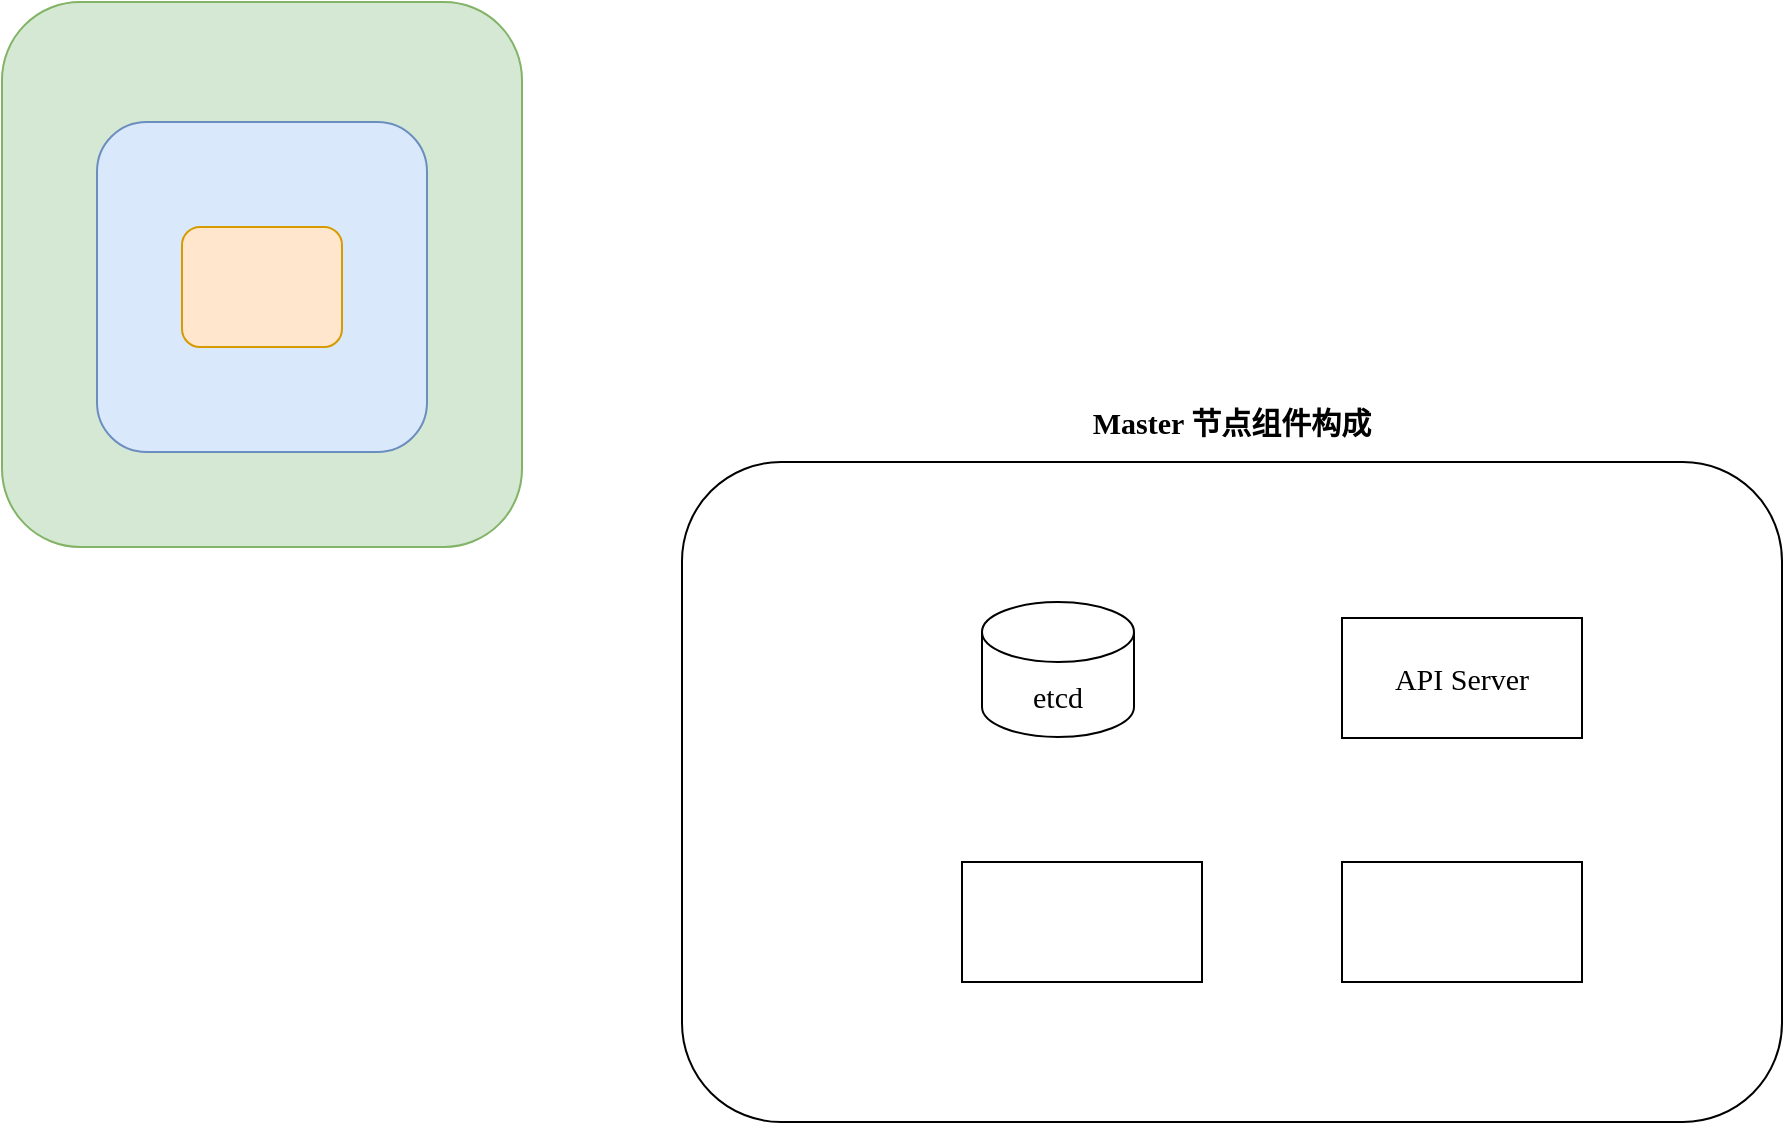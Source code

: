 <mxfile version="20.8.1" type="github">
  <diagram id="0OIr32N4mZWq5NwwVB7Z" name="Page-1">
    <mxGraphModel dx="746" dy="734" grid="1" gridSize="10" guides="1" tooltips="1" connect="1" arrows="1" fold="1" page="1" pageScale="1" pageWidth="827" pageHeight="1169" math="0" shadow="0">
      <root>
        <mxCell id="0" />
        <mxCell id="1" parent="0" />
        <mxCell id="84oyKUZuQ5dPgv2zPIhg-3" value="" style="rounded=1;whiteSpace=wrap;html=1;fillColor=#d5e8d4;strokeColor=#82b366;" vertex="1" parent="1">
          <mxGeometry x="10" y="40" width="260" height="272.5" as="geometry" />
        </mxCell>
        <mxCell id="84oyKUZuQ5dPgv2zPIhg-2" value="" style="rounded=1;whiteSpace=wrap;html=1;fillColor=#dae8fc;strokeColor=#6c8ebf;" vertex="1" parent="1">
          <mxGeometry x="57.5" y="100" width="165" height="165" as="geometry" />
        </mxCell>
        <mxCell id="84oyKUZuQ5dPgv2zPIhg-1" value="" style="rounded=1;whiteSpace=wrap;html=1;fillColor=#ffe6cc;strokeColor=#d79b00;" vertex="1" parent="1">
          <mxGeometry x="100" y="152.5" width="80" height="60" as="geometry" />
        </mxCell>
        <mxCell id="84oyKUZuQ5dPgv2zPIhg-4" value="" style="rounded=1;whiteSpace=wrap;html=1;" vertex="1" parent="1">
          <mxGeometry x="350" y="270" width="550" height="330" as="geometry" />
        </mxCell>
        <mxCell id="84oyKUZuQ5dPgv2zPIhg-5" value="Master 节点组件构成" style="text;html=1;strokeColor=none;fillColor=none;align=center;verticalAlign=middle;whiteSpace=wrap;rounded=0;fontSize=15;fontStyle=1;fontFamily=Times New Roman;" vertex="1" parent="1">
          <mxGeometry x="515" y="235" width="220" height="30" as="geometry" />
        </mxCell>
        <mxCell id="84oyKUZuQ5dPgv2zPIhg-6" value="etcd" style="shape=cylinder3;whiteSpace=wrap;html=1;boundedLbl=1;backgroundOutline=1;size=15;fontFamily=Times New Roman;fontSize=15;" vertex="1" parent="1">
          <mxGeometry x="500" y="340" width="76" height="67.5" as="geometry" />
        </mxCell>
        <mxCell id="84oyKUZuQ5dPgv2zPIhg-7" value="API Server" style="rounded=0;whiteSpace=wrap;html=1;fontFamily=Times New Roman;fontSize=15;" vertex="1" parent="1">
          <mxGeometry x="680" y="348" width="120" height="60" as="geometry" />
        </mxCell>
        <mxCell id="84oyKUZuQ5dPgv2zPIhg-8" value="" style="rounded=0;whiteSpace=wrap;html=1;fontFamily=Times New Roman;fontSize=15;" vertex="1" parent="1">
          <mxGeometry x="680" y="470" width="120" height="60" as="geometry" />
        </mxCell>
        <mxCell id="84oyKUZuQ5dPgv2zPIhg-9" value="" style="rounded=0;whiteSpace=wrap;html=1;fontFamily=Times New Roman;fontSize=15;" vertex="1" parent="1">
          <mxGeometry x="490" y="470" width="120" height="60" as="geometry" />
        </mxCell>
      </root>
    </mxGraphModel>
  </diagram>
</mxfile>
